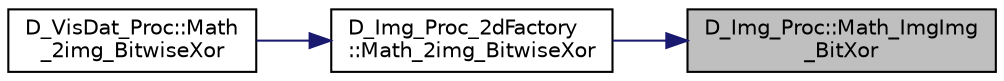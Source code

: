 digraph "D_Img_Proc::Math_ImgImg_BitXor"
{
 // LATEX_PDF_SIZE
  edge [fontname="Helvetica",fontsize="10",labelfontname="Helvetica",labelfontsize="10"];
  node [fontname="Helvetica",fontsize="10",shape=record];
  rankdir="RL";
  Node1 [label="D_Img_Proc::Math_ImgImg\l_BitXor",height=0.2,width=0.4,color="black", fillcolor="grey75", style="filled", fontcolor="black",tooltip=" "];
  Node1 -> Node2 [dir="back",color="midnightblue",fontsize="10",style="solid",fontname="Helvetica"];
  Node2 [label="D_Img_Proc_2dFactory\l::Math_2img_BitwiseXor",height=0.2,width=0.4,color="black", fillcolor="white", style="filled",URL="$class_d___img___proc__2d_factory.html#aff262520fd67ddfd7a991b0e601d9c4e",tooltip=" "];
  Node2 -> Node3 [dir="back",color="midnightblue",fontsize="10",style="solid",fontname="Helvetica"];
  Node3 [label="D_VisDat_Proc::Math\l_2img_BitwiseXor",height=0.2,width=0.4,color="black", fillcolor="white", style="filled",URL="$class_d___vis_dat___proc.html#ab1b22004409e300a513a9aeddaf4b56c",tooltip=" "];
}
